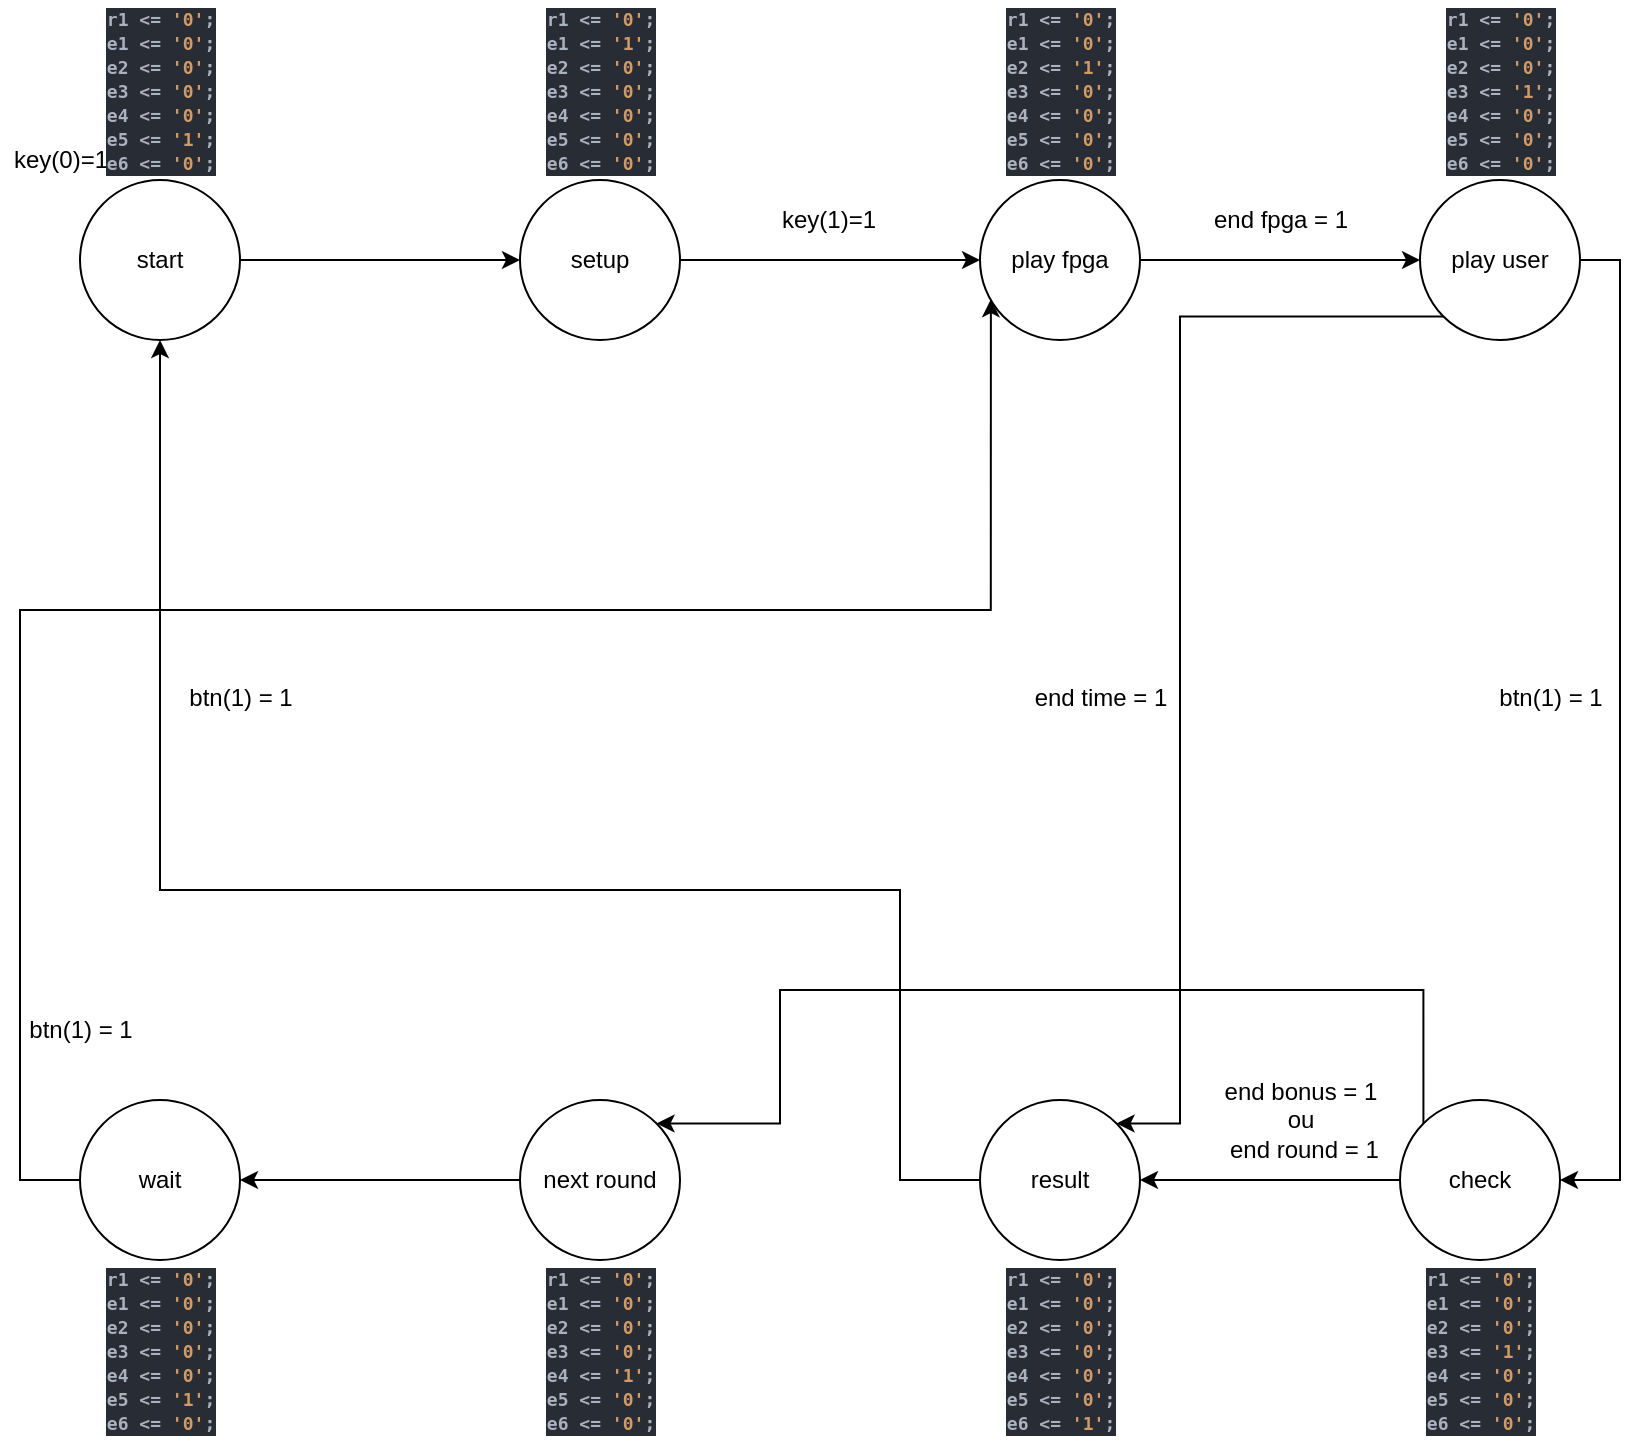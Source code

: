 <mxfile version="14.7.3" type="device"><diagram id="R6oQ-MpFHnsedzUuWM4F" name="Page-1"><mxGraphModel dx="942" dy="590" grid="1" gridSize="10" guides="1" tooltips="1" connect="1" arrows="1" fold="1" page="1" pageScale="1" pageWidth="827" pageHeight="1169" math="0" shadow="0"><root><mxCell id="0"/><mxCell id="1" parent="0"/><mxCell id="e4HRgyCSNAHpv5xIlQlt-10" style="edgeStyle=orthogonalEdgeStyle;rounded=0;orthogonalLoop=1;jettySize=auto;html=1;exitX=1;exitY=0.5;exitDx=0;exitDy=0;entryX=0;entryY=0.5;entryDx=0;entryDy=0;" parent="1" source="e4HRgyCSNAHpv5xIlQlt-1" target="e4HRgyCSNAHpv5xIlQlt-2" edge="1"><mxGeometry relative="1" as="geometry"/></mxCell><mxCell id="e4HRgyCSNAHpv5xIlQlt-1" value="start" style="ellipse;whiteSpace=wrap;html=1;aspect=fixed;" parent="1" vertex="1"><mxGeometry x="40" y="315" width="80" height="80" as="geometry"/></mxCell><mxCell id="e4HRgyCSNAHpv5xIlQlt-11" style="edgeStyle=orthogonalEdgeStyle;rounded=0;orthogonalLoop=1;jettySize=auto;html=1;exitX=1;exitY=0.5;exitDx=0;exitDy=0;entryX=0;entryY=0.5;entryDx=0;entryDy=0;" parent="1" source="e4HRgyCSNAHpv5xIlQlt-2" target="e4HRgyCSNAHpv5xIlQlt-3" edge="1"><mxGeometry relative="1" as="geometry"/></mxCell><mxCell id="e4HRgyCSNAHpv5xIlQlt-2" value="setup" style="ellipse;whiteSpace=wrap;html=1;aspect=fixed;" parent="1" vertex="1"><mxGeometry x="260" y="315" width="80" height="80" as="geometry"/></mxCell><mxCell id="e4HRgyCSNAHpv5xIlQlt-12" style="edgeStyle=orthogonalEdgeStyle;rounded=0;orthogonalLoop=1;jettySize=auto;html=1;exitX=1;exitY=0.5;exitDx=0;exitDy=0;entryX=0;entryY=0.5;entryDx=0;entryDy=0;" parent="1" source="e4HRgyCSNAHpv5xIlQlt-3" target="e4HRgyCSNAHpv5xIlQlt-5" edge="1"><mxGeometry relative="1" as="geometry"/></mxCell><mxCell id="e4HRgyCSNAHpv5xIlQlt-3" value="play fpga" style="ellipse;whiteSpace=wrap;html=1;aspect=fixed;" parent="1" vertex="1"><mxGeometry x="490" y="315" width="80" height="80" as="geometry"/></mxCell><mxCell id="e4HRgyCSNAHpv5xIlQlt-13" style="edgeStyle=orthogonalEdgeStyle;rounded=0;orthogonalLoop=1;jettySize=auto;html=1;exitX=1;exitY=0.5;exitDx=0;exitDy=0;entryX=1;entryY=0.5;entryDx=0;entryDy=0;" parent="1" source="e4HRgyCSNAHpv5xIlQlt-5" target="e4HRgyCSNAHpv5xIlQlt-6" edge="1"><mxGeometry relative="1" as="geometry"><mxPoint x="760" y="595" as="sourcePoint"/></mxGeometry></mxCell><mxCell id="e4HRgyCSNAHpv5xIlQlt-32" style="edgeStyle=orthogonalEdgeStyle;rounded=0;orthogonalLoop=1;jettySize=auto;html=1;exitX=0;exitY=1;exitDx=0;exitDy=0;entryX=1;entryY=0;entryDx=0;entryDy=0;" parent="1" source="e4HRgyCSNAHpv5xIlQlt-5" target="e4HRgyCSNAHpv5xIlQlt-7" edge="1"><mxGeometry relative="1" as="geometry"><mxPoint x="620" y="915" as="targetPoint"/><Array as="points"><mxPoint x="590" y="383"/><mxPoint x="590" y="787"/></Array></mxGeometry></mxCell><mxCell id="e4HRgyCSNAHpv5xIlQlt-5" value="play user" style="ellipse;whiteSpace=wrap;html=1;aspect=fixed;" parent="1" vertex="1"><mxGeometry x="710" y="315" width="80" height="80" as="geometry"/></mxCell><mxCell id="e4HRgyCSNAHpv5xIlQlt-14" style="edgeStyle=orthogonalEdgeStyle;rounded=0;orthogonalLoop=1;jettySize=auto;html=1;exitX=0;exitY=0.5;exitDx=0;exitDy=0;entryX=1;entryY=0.5;entryDx=0;entryDy=0;" parent="1" source="e4HRgyCSNAHpv5xIlQlt-6" target="e4HRgyCSNAHpv5xIlQlt-7" edge="1"><mxGeometry relative="1" as="geometry"/></mxCell><mxCell id="e4HRgyCSNAHpv5xIlQlt-36" style="edgeStyle=orthogonalEdgeStyle;rounded=0;orthogonalLoop=1;jettySize=auto;html=1;exitX=0;exitY=0;exitDx=0;exitDy=0;entryX=1;entryY=0;entryDx=0;entryDy=0;" parent="1" source="e4HRgyCSNAHpv5xIlQlt-6" target="e4HRgyCSNAHpv5xIlQlt-8" edge="1"><mxGeometry relative="1" as="geometry"><Array as="points"><mxPoint x="712" y="720"/><mxPoint x="390" y="720"/><mxPoint x="390" y="787"/></Array></mxGeometry></mxCell><mxCell id="e4HRgyCSNAHpv5xIlQlt-6" value="check" style="ellipse;whiteSpace=wrap;html=1;aspect=fixed;" parent="1" vertex="1"><mxGeometry x="700" y="775" width="80" height="80" as="geometry"/></mxCell><mxCell id="e4HRgyCSNAHpv5xIlQlt-37" style="edgeStyle=orthogonalEdgeStyle;rounded=0;orthogonalLoop=1;jettySize=auto;html=1;exitX=0;exitY=0.5;exitDx=0;exitDy=0;entryX=0.5;entryY=1;entryDx=0;entryDy=0;" parent="1" source="e4HRgyCSNAHpv5xIlQlt-7" target="e4HRgyCSNAHpv5xIlQlt-1" edge="1"><mxGeometry relative="1" as="geometry"><mxPoint x="430" y="787.429" as="targetPoint"/><Array as="points"><mxPoint x="450" y="815"/><mxPoint x="450" y="670"/><mxPoint x="80" y="670"/></Array></mxGeometry></mxCell><mxCell id="e4HRgyCSNAHpv5xIlQlt-7" value="result" style="ellipse;whiteSpace=wrap;html=1;aspect=fixed;" parent="1" vertex="1"><mxGeometry x="490" y="775" width="80" height="80" as="geometry"/></mxCell><mxCell id="e4HRgyCSNAHpv5xIlQlt-16" style="edgeStyle=orthogonalEdgeStyle;rounded=0;orthogonalLoop=1;jettySize=auto;html=1;exitX=0;exitY=0.5;exitDx=0;exitDy=0;entryX=1;entryY=0.5;entryDx=0;entryDy=0;" parent="1" source="e4HRgyCSNAHpv5xIlQlt-8" target="e4HRgyCSNAHpv5xIlQlt-9" edge="1"><mxGeometry relative="1" as="geometry"/></mxCell><mxCell id="e4HRgyCSNAHpv5xIlQlt-8" value="next round" style="ellipse;whiteSpace=wrap;html=1;aspect=fixed;" parent="1" vertex="1"><mxGeometry x="260" y="775" width="80" height="80" as="geometry"/></mxCell><mxCell id="e4HRgyCSNAHpv5xIlQlt-39" style="edgeStyle=orthogonalEdgeStyle;rounded=0;orthogonalLoop=1;jettySize=auto;html=1;exitX=0;exitY=0.5;exitDx=0;exitDy=0;entryX=0.068;entryY=0.745;entryDx=0;entryDy=0;entryPerimeter=0;" parent="1" source="e4HRgyCSNAHpv5xIlQlt-9" target="e4HRgyCSNAHpv5xIlQlt-3" edge="1"><mxGeometry relative="1" as="geometry"><mxPoint x="79.714" y="710" as="targetPoint"/><Array as="points"><mxPoint x="10" y="815"/><mxPoint x="10" y="530"/><mxPoint x="495" y="530"/></Array></mxGeometry></mxCell><mxCell id="e4HRgyCSNAHpv5xIlQlt-9" value="wait" style="ellipse;whiteSpace=wrap;html=1;aspect=fixed;" parent="1" vertex="1"><mxGeometry x="40" y="775" width="80" height="80" as="geometry"/></mxCell><mxCell id="e4HRgyCSNAHpv5xIlQlt-18" value="key(0)=1" style="text;html=1;align=center;verticalAlign=middle;resizable=0;points=[];autosize=1;strokeColor=none;" parent="1" vertex="1"><mxGeometry y="295" width="60" height="20" as="geometry"/></mxCell><mxCell id="e4HRgyCSNAHpv5xIlQlt-30" value="key(1)=1" style="text;html=1;align=center;verticalAlign=middle;resizable=0;points=[];autosize=1;strokeColor=none;" parent="1" vertex="1"><mxGeometry x="384" y="325" width="60" height="20" as="geometry"/></mxCell><mxCell id="e4HRgyCSNAHpv5xIlQlt-31" value="end fpga = 1" style="text;html=1;align=center;verticalAlign=middle;resizable=0;points=[];autosize=1;strokeColor=none;" parent="1" vertex="1"><mxGeometry x="600" y="325" width="80" height="20" as="geometry"/></mxCell><mxCell id="e4HRgyCSNAHpv5xIlQlt-33" value="end time = 1" style="text;html=1;align=center;verticalAlign=middle;resizable=0;points=[];autosize=1;strokeColor=none;" parent="1" vertex="1"><mxGeometry x="510" y="564" width="80" height="20" as="geometry"/></mxCell><mxCell id="e4HRgyCSNAHpv5xIlQlt-34" value="btn(1) = 1" style="text;html=1;align=center;verticalAlign=middle;resizable=0;points=[];autosize=1;strokeColor=none;" parent="1" vertex="1"><mxGeometry x="740" y="564" width="70" height="20" as="geometry"/></mxCell><mxCell id="e4HRgyCSNAHpv5xIlQlt-35" value="end bonus = 1 &lt;br&gt;ou&lt;br&gt;&amp;nbsp;end round = 1" style="text;html=1;align=center;verticalAlign=middle;resizable=0;points=[];autosize=1;strokeColor=none;" parent="1" vertex="1"><mxGeometry x="605" y="760" width="90" height="50" as="geometry"/></mxCell><mxCell id="e4HRgyCSNAHpv5xIlQlt-38" value="btn(1) = 1" style="text;html=1;align=center;verticalAlign=middle;resizable=0;points=[];autosize=1;strokeColor=none;" parent="1" vertex="1"><mxGeometry x="85" y="564" width="70" height="20" as="geometry"/></mxCell><mxCell id="e4HRgyCSNAHpv5xIlQlt-40" value="btn(1) = 1" style="text;html=1;align=center;verticalAlign=middle;resizable=0;points=[];autosize=1;strokeColor=none;" parent="1" vertex="1"><mxGeometry x="5" y="730" width="70" height="20" as="geometry"/></mxCell><mxCell id="5RGyljS5JNG-yf14SdB_-1" value="&lt;div style=&quot;color: rgb(171 , 178 , 191) ; background-color: rgb(40 , 44 , 52) ; font-family: &amp;#34;fira code retina&amp;#34; , &amp;#34;droid sans mono&amp;#34; , monospace , monospace , &amp;#34;droid sans fallback&amp;#34; ; font-weight: bold ; font-size: 9px ; line-height: 12px&quot;&gt;&lt;div&gt;                        r1 &amp;lt;= &lt;span style=&quot;color: #d19a66&quot;&gt;'0'&lt;/span&gt;;&lt;/div&gt;&lt;div&gt;                        e1 &amp;lt;= &lt;span style=&quot;color: #d19a66&quot;&gt;'0'&lt;/span&gt;;&lt;/div&gt;&lt;div&gt;                        e2 &amp;lt;= &lt;span style=&quot;color: #d19a66&quot;&gt;'0'&lt;/span&gt;;&lt;/div&gt;&lt;div&gt;                        e3 &amp;lt;= &lt;span style=&quot;color: #d19a66&quot;&gt;'0'&lt;/span&gt;;&lt;/div&gt;&lt;div&gt;                        e4 &amp;lt;= &lt;span style=&quot;color: #d19a66&quot;&gt;'0'&lt;/span&gt;;&lt;/div&gt;&lt;div&gt;                        e5 &amp;lt;= &lt;span style=&quot;color: #d19a66&quot;&gt;'1'&lt;/span&gt;;&lt;/div&gt;&lt;div&gt;                        e6 &amp;lt;= &lt;span style=&quot;color: #d19a66&quot;&gt;'0'&lt;/span&gt;;&lt;/div&gt;&lt;/div&gt;" style="text;html=1;align=center;verticalAlign=middle;resizable=0;points=[];autosize=1;strokeColor=none;" vertex="1" parent="1"><mxGeometry x="45" y="225" width="70" height="90" as="geometry"/></mxCell><mxCell id="5RGyljS5JNG-yf14SdB_-2" value="&lt;div style=&quot;color: rgb(171 , 178 , 191) ; background-color: rgb(40 , 44 , 52) ; font-family: &amp;#34;fira code retina&amp;#34; , &amp;#34;droid sans mono&amp;#34; , monospace , monospace , &amp;#34;droid sans fallback&amp;#34; ; font-weight: bold ; font-size: 9px ; line-height: 12px&quot;&gt;&lt;div&gt;                        r1 &amp;lt;= &lt;span style=&quot;color: #d19a66&quot;&gt;'0'&lt;/span&gt;;&lt;/div&gt;&lt;div&gt;                        e1 &amp;lt;= &lt;span style=&quot;color: #d19a66&quot;&gt;'1'&lt;/span&gt;;&lt;/div&gt;&lt;div&gt;                        e2 &amp;lt;= &lt;span style=&quot;color: #d19a66&quot;&gt;'0'&lt;/span&gt;;&lt;/div&gt;&lt;div&gt;                        e3 &amp;lt;= &lt;span style=&quot;color: #d19a66&quot;&gt;'0'&lt;/span&gt;;&lt;/div&gt;&lt;div&gt;                        e4 &amp;lt;= &lt;span style=&quot;color: #d19a66&quot;&gt;'0'&lt;/span&gt;;&lt;/div&gt;&lt;div&gt;                        e5 &amp;lt;= &lt;span style=&quot;color: #d19a66&quot;&gt;'0'&lt;/span&gt;;&lt;/div&gt;&lt;div&gt;                        e6 &amp;lt;= &lt;span style=&quot;color: #d19a66&quot;&gt;'0'&lt;/span&gt;;&lt;/div&gt;&lt;/div&gt;" style="text;html=1;align=center;verticalAlign=middle;resizable=0;points=[];autosize=1;strokeColor=none;" vertex="1" parent="1"><mxGeometry x="265" y="225" width="70" height="90" as="geometry"/></mxCell><mxCell id="5RGyljS5JNG-yf14SdB_-3" value="&lt;div style=&quot;color: rgb(171 , 178 , 191) ; background-color: rgb(40 , 44 , 52) ; font-family: &amp;#34;fira code retina&amp;#34; , &amp;#34;droid sans mono&amp;#34; , monospace , monospace , &amp;#34;droid sans fallback&amp;#34; ; font-weight: bold ; font-size: 9px ; line-height: 12px&quot;&gt;&lt;div&gt;                        r1 &amp;lt;= &lt;span style=&quot;color: #d19a66&quot;&gt;'0'&lt;/span&gt;;&lt;/div&gt;&lt;div&gt;                        e1 &amp;lt;= &lt;span style=&quot;color: #d19a66&quot;&gt;'0'&lt;/span&gt;;&lt;/div&gt;&lt;div&gt;                        e2 &amp;lt;= &lt;span style=&quot;color: #d19a66&quot;&gt;'1'&lt;/span&gt;;&lt;/div&gt;&lt;div&gt;                        e3 &amp;lt;= &lt;span style=&quot;color: #d19a66&quot;&gt;'0'&lt;/span&gt;;&lt;/div&gt;&lt;div&gt;                        e4 &amp;lt;= &lt;span style=&quot;color: #d19a66&quot;&gt;'0'&lt;/span&gt;;&lt;/div&gt;&lt;div&gt;                        e5 &amp;lt;= &lt;span style=&quot;color: #d19a66&quot;&gt;'0'&lt;/span&gt;;&lt;/div&gt;&lt;div&gt;                        e6 &amp;lt;= &lt;span style=&quot;color: #d19a66&quot;&gt;'0'&lt;/span&gt;;&lt;/div&gt;&lt;/div&gt;" style="text;html=1;align=center;verticalAlign=middle;resizable=0;points=[];autosize=1;strokeColor=none;" vertex="1" parent="1"><mxGeometry x="495" y="225" width="70" height="90" as="geometry"/></mxCell><mxCell id="5RGyljS5JNG-yf14SdB_-4" value="&lt;div style=&quot;color: rgb(171 , 178 , 191) ; background-color: rgb(40 , 44 , 52) ; font-family: &amp;#34;fira code retina&amp;#34; , &amp;#34;droid sans mono&amp;#34; , monospace , monospace , &amp;#34;droid sans fallback&amp;#34; ; font-weight: bold ; font-size: 9px ; line-height: 12px&quot;&gt;&lt;div&gt;                        r1 &amp;lt;= &lt;span style=&quot;color: #d19a66&quot;&gt;'0'&lt;/span&gt;;&lt;/div&gt;&lt;div&gt;                        e1 &amp;lt;= &lt;span style=&quot;color: #d19a66&quot;&gt;'0'&lt;/span&gt;;&lt;/div&gt;&lt;div&gt;                        e2 &amp;lt;= &lt;span style=&quot;color: #d19a66&quot;&gt;'0'&lt;/span&gt;;&lt;/div&gt;&lt;div&gt;                        e3 &amp;lt;= &lt;span style=&quot;color: #d19a66&quot;&gt;'1'&lt;/span&gt;;&lt;/div&gt;&lt;div&gt;                        e4 &amp;lt;= &lt;span style=&quot;color: #d19a66&quot;&gt;'0'&lt;/span&gt;;&lt;/div&gt;&lt;div&gt;                        e5 &amp;lt;= &lt;span style=&quot;color: #d19a66&quot;&gt;'0'&lt;/span&gt;;&lt;/div&gt;&lt;div&gt;                        e6 &amp;lt;= &lt;span style=&quot;color: #d19a66&quot;&gt;'0'&lt;/span&gt;;&lt;/div&gt;&lt;/div&gt;" style="text;html=1;align=center;verticalAlign=middle;resizable=0;points=[];autosize=1;strokeColor=none;" vertex="1" parent="1"><mxGeometry x="715" y="225" width="70" height="90" as="geometry"/></mxCell><mxCell id="5RGyljS5JNG-yf14SdB_-5" value="&lt;div style=&quot;color: rgb(171 , 178 , 191) ; background-color: rgb(40 , 44 , 52) ; font-family: &amp;#34;fira code retina&amp;#34; , &amp;#34;droid sans mono&amp;#34; , monospace , monospace , &amp;#34;droid sans fallback&amp;#34; ; font-weight: bold ; font-size: 9px ; line-height: 12px&quot;&gt;&lt;div&gt;                        r1 &amp;lt;= &lt;span style=&quot;color: #d19a66&quot;&gt;'0'&lt;/span&gt;;&lt;/div&gt;&lt;div&gt;                        e1 &amp;lt;= &lt;span style=&quot;color: #d19a66&quot;&gt;'0'&lt;/span&gt;;&lt;/div&gt;&lt;div&gt;                        e2 &amp;lt;= &lt;span style=&quot;color: #d19a66&quot;&gt;'0'&lt;/span&gt;;&lt;/div&gt;&lt;div&gt;                        e3 &amp;lt;= &lt;span style=&quot;color: #d19a66&quot;&gt;'1'&lt;/span&gt;;&lt;/div&gt;&lt;div&gt;                        e4 &amp;lt;= &lt;span style=&quot;color: #d19a66&quot;&gt;'0'&lt;/span&gt;;&lt;/div&gt;&lt;div&gt;                        e5 &amp;lt;= &lt;span style=&quot;color: #d19a66&quot;&gt;'0'&lt;/span&gt;;&lt;/div&gt;&lt;div&gt;                        e6 &amp;lt;= &lt;span style=&quot;color: #d19a66&quot;&gt;'0'&lt;/span&gt;;&lt;/div&gt;&lt;/div&gt;" style="text;html=1;align=center;verticalAlign=middle;resizable=0;points=[];autosize=1;strokeColor=none;" vertex="1" parent="1"><mxGeometry x="705" y="855" width="70" height="90" as="geometry"/></mxCell><mxCell id="5RGyljS5JNG-yf14SdB_-6" value="&lt;div style=&quot;color: rgb(171 , 178 , 191) ; background-color: rgb(40 , 44 , 52) ; font-family: &amp;#34;fira code retina&amp;#34; , &amp;#34;droid sans mono&amp;#34; , monospace , monospace , &amp;#34;droid sans fallback&amp;#34; ; font-weight: bold ; font-size: 9px ; line-height: 12px&quot;&gt;&lt;div&gt;                        r1 &amp;lt;= &lt;span style=&quot;color: #d19a66&quot;&gt;'0'&lt;/span&gt;;&lt;/div&gt;&lt;div&gt;                        e1 &amp;lt;= &lt;span style=&quot;color: #d19a66&quot;&gt;'0'&lt;/span&gt;;&lt;/div&gt;&lt;div&gt;                        e2 &amp;lt;= &lt;span style=&quot;color: #d19a66&quot;&gt;'0'&lt;/span&gt;;&lt;/div&gt;&lt;div&gt;                        e3 &amp;lt;= &lt;span style=&quot;color: #d19a66&quot;&gt;'0'&lt;/span&gt;;&lt;/div&gt;&lt;div&gt;                        e4 &amp;lt;= &lt;span style=&quot;color: #d19a66&quot;&gt;'0'&lt;/span&gt;;&lt;/div&gt;&lt;div&gt;                        e5 &amp;lt;= &lt;span style=&quot;color: #d19a66&quot;&gt;'0'&lt;/span&gt;;&lt;/div&gt;&lt;div&gt;                        e6 &amp;lt;= &lt;span style=&quot;color: #d19a66&quot;&gt;'1'&lt;/span&gt;;&lt;/div&gt;&lt;/div&gt;" style="text;html=1;align=center;verticalAlign=middle;resizable=0;points=[];autosize=1;strokeColor=none;" vertex="1" parent="1"><mxGeometry x="495" y="855" width="70" height="90" as="geometry"/></mxCell><mxCell id="5RGyljS5JNG-yf14SdB_-7" value="&lt;div style=&quot;color: rgb(171 , 178 , 191) ; background-color: rgb(40 , 44 , 52) ; font-family: &amp;#34;fira code retina&amp;#34; , &amp;#34;droid sans mono&amp;#34; , monospace , monospace , &amp;#34;droid sans fallback&amp;#34; ; font-weight: bold ; font-size: 9px ; line-height: 12px&quot;&gt;&lt;div&gt;                        r1 &amp;lt;= &lt;span style=&quot;color: #d19a66&quot;&gt;'0'&lt;/span&gt;;&lt;/div&gt;&lt;div&gt;                        e1 &amp;lt;= &lt;span style=&quot;color: #d19a66&quot;&gt;'0'&lt;/span&gt;;&lt;/div&gt;&lt;div&gt;                        e2 &amp;lt;= &lt;span style=&quot;color: #d19a66&quot;&gt;'0'&lt;/span&gt;;&lt;/div&gt;&lt;div&gt;                        e3 &amp;lt;= &lt;span style=&quot;color: #d19a66&quot;&gt;'0'&lt;/span&gt;;&lt;/div&gt;&lt;div&gt;                        e4 &amp;lt;= &lt;span style=&quot;color: #d19a66&quot;&gt;'1'&lt;/span&gt;;&lt;/div&gt;&lt;div&gt;                        e5 &amp;lt;= &lt;span style=&quot;color: #d19a66&quot;&gt;'0'&lt;/span&gt;;&lt;/div&gt;&lt;div&gt;                        e6 &amp;lt;= &lt;span style=&quot;color: #d19a66&quot;&gt;'0'&lt;/span&gt;;&lt;/div&gt;&lt;/div&gt;" style="text;html=1;align=center;verticalAlign=middle;resizable=0;points=[];autosize=1;strokeColor=none;" vertex="1" parent="1"><mxGeometry x="265" y="855" width="70" height="90" as="geometry"/></mxCell><mxCell id="5RGyljS5JNG-yf14SdB_-8" value="&lt;div style=&quot;color: rgb(171 , 178 , 191) ; background-color: rgb(40 , 44 , 52) ; font-family: &amp;#34;fira code retina&amp;#34; , &amp;#34;droid sans mono&amp;#34; , monospace , monospace , &amp;#34;droid sans fallback&amp;#34; ; font-weight: bold ; font-size: 9px ; line-height: 12px&quot;&gt;&lt;div&gt;                        r1 &amp;lt;= &lt;span style=&quot;color: #d19a66&quot;&gt;'0'&lt;/span&gt;;&lt;/div&gt;&lt;div&gt;                        e1 &amp;lt;= &lt;span style=&quot;color: #d19a66&quot;&gt;'0'&lt;/span&gt;;&lt;/div&gt;&lt;div&gt;                        e2 &amp;lt;= &lt;span style=&quot;color: #d19a66&quot;&gt;'0'&lt;/span&gt;;&lt;/div&gt;&lt;div&gt;                        e3 &amp;lt;= &lt;span style=&quot;color: #d19a66&quot;&gt;'0'&lt;/span&gt;;&lt;/div&gt;&lt;div&gt;                        e4 &amp;lt;= &lt;span style=&quot;color: #d19a66&quot;&gt;'0'&lt;/span&gt;;&lt;/div&gt;&lt;div&gt;                        e5 &amp;lt;= &lt;span style=&quot;color: #d19a66&quot;&gt;'1'&lt;/span&gt;;&lt;/div&gt;&lt;div&gt;                        e6 &amp;lt;= &lt;span style=&quot;color: #d19a66&quot;&gt;'0'&lt;/span&gt;;&lt;/div&gt;&lt;/div&gt;" style="text;html=1;align=center;verticalAlign=middle;resizable=0;points=[];autosize=1;strokeColor=none;" vertex="1" parent="1"><mxGeometry x="45" y="855" width="70" height="90" as="geometry"/></mxCell></root></mxGraphModel></diagram></mxfile>